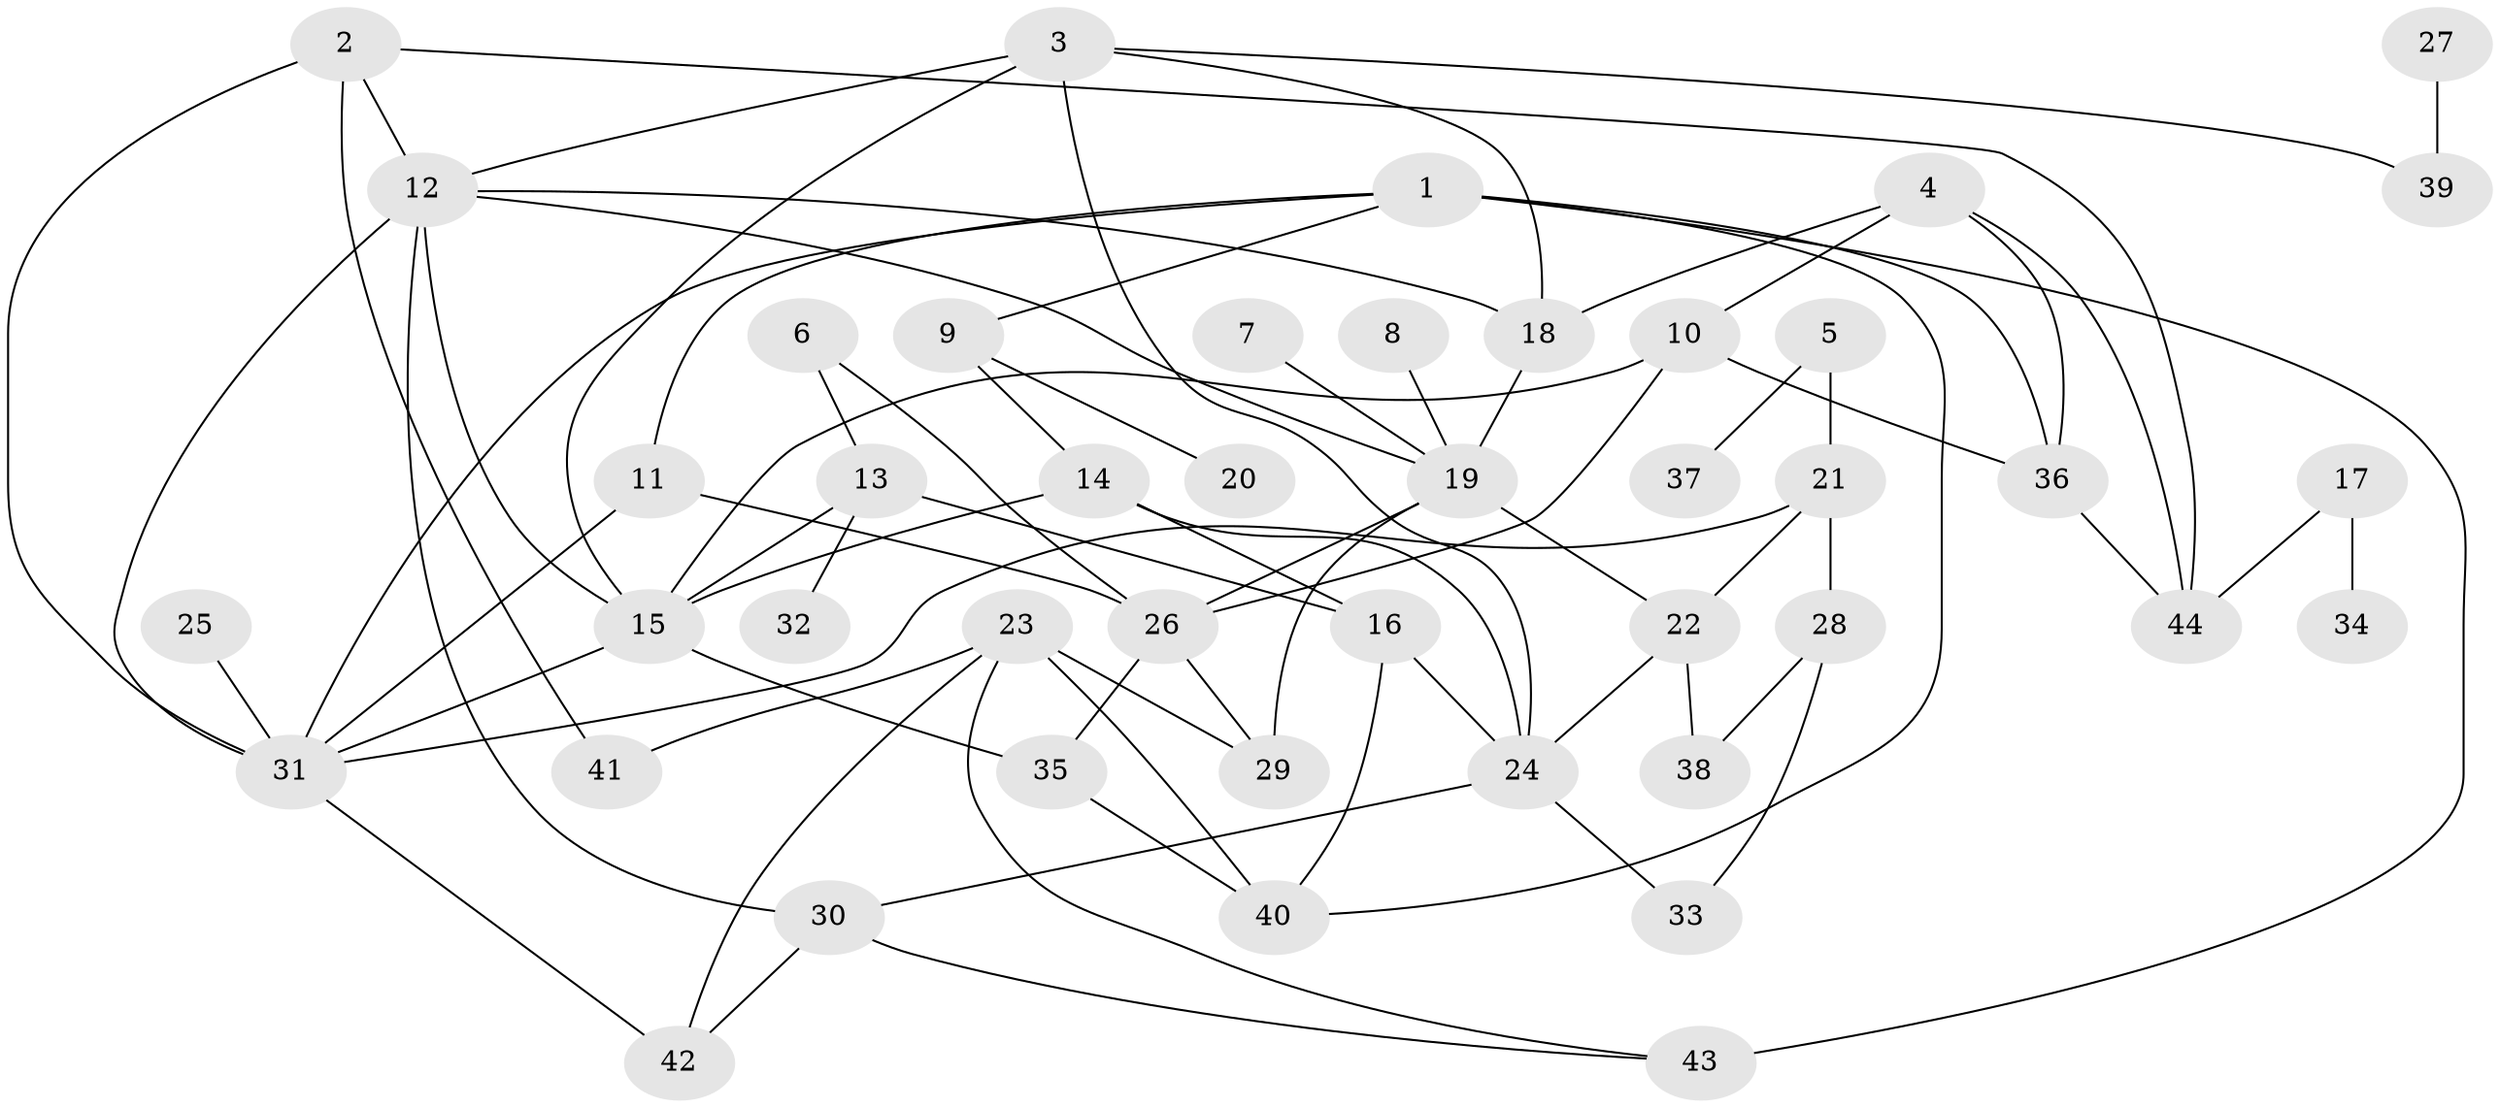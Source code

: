 // original degree distribution, {8: 0.022988505747126436, 11: 0.011494252873563218, 6: 0.011494252873563218, 1: 0.21839080459770116, 4: 0.11494252873563218, 5: 0.08045977011494253, 3: 0.27586206896551724, 2: 0.25287356321839083, 9: 0.011494252873563218}
// Generated by graph-tools (version 1.1) at 2025/01/03/09/25 03:01:09]
// undirected, 44 vertices, 76 edges
graph export_dot {
graph [start="1"]
  node [color=gray90,style=filled];
  1;
  2;
  3;
  4;
  5;
  6;
  7;
  8;
  9;
  10;
  11;
  12;
  13;
  14;
  15;
  16;
  17;
  18;
  19;
  20;
  21;
  22;
  23;
  24;
  25;
  26;
  27;
  28;
  29;
  30;
  31;
  32;
  33;
  34;
  35;
  36;
  37;
  38;
  39;
  40;
  41;
  42;
  43;
  44;
  1 -- 9 [weight=1.0];
  1 -- 11 [weight=1.0];
  1 -- 31 [weight=1.0];
  1 -- 36 [weight=1.0];
  1 -- 40 [weight=1.0];
  1 -- 43 [weight=2.0];
  2 -- 12 [weight=1.0];
  2 -- 31 [weight=1.0];
  2 -- 41 [weight=1.0];
  2 -- 44 [weight=1.0];
  3 -- 12 [weight=1.0];
  3 -- 15 [weight=1.0];
  3 -- 18 [weight=1.0];
  3 -- 24 [weight=1.0];
  3 -- 39 [weight=1.0];
  4 -- 10 [weight=1.0];
  4 -- 18 [weight=1.0];
  4 -- 36 [weight=1.0];
  4 -- 44 [weight=1.0];
  5 -- 21 [weight=1.0];
  5 -- 37 [weight=1.0];
  6 -- 13 [weight=1.0];
  6 -- 26 [weight=1.0];
  7 -- 19 [weight=1.0];
  8 -- 19 [weight=1.0];
  9 -- 14 [weight=2.0];
  9 -- 20 [weight=1.0];
  10 -- 15 [weight=1.0];
  10 -- 26 [weight=1.0];
  10 -- 36 [weight=1.0];
  11 -- 26 [weight=1.0];
  11 -- 31 [weight=1.0];
  12 -- 15 [weight=1.0];
  12 -- 18 [weight=1.0];
  12 -- 19 [weight=1.0];
  12 -- 30 [weight=1.0];
  12 -- 31 [weight=1.0];
  13 -- 15 [weight=1.0];
  13 -- 16 [weight=1.0];
  13 -- 32 [weight=1.0];
  14 -- 15 [weight=1.0];
  14 -- 16 [weight=1.0];
  14 -- 24 [weight=1.0];
  15 -- 31 [weight=2.0];
  15 -- 35 [weight=1.0];
  16 -- 24 [weight=1.0];
  16 -- 40 [weight=1.0];
  17 -- 34 [weight=1.0];
  17 -- 44 [weight=1.0];
  18 -- 19 [weight=1.0];
  19 -- 22 [weight=1.0];
  19 -- 26 [weight=1.0];
  19 -- 29 [weight=1.0];
  21 -- 22 [weight=2.0];
  21 -- 28 [weight=1.0];
  21 -- 31 [weight=1.0];
  22 -- 24 [weight=1.0];
  22 -- 38 [weight=1.0];
  23 -- 29 [weight=1.0];
  23 -- 40 [weight=1.0];
  23 -- 41 [weight=2.0];
  23 -- 42 [weight=1.0];
  23 -- 43 [weight=1.0];
  24 -- 30 [weight=1.0];
  24 -- 33 [weight=1.0];
  25 -- 31 [weight=2.0];
  26 -- 29 [weight=1.0];
  26 -- 35 [weight=1.0];
  27 -- 39 [weight=1.0];
  28 -- 33 [weight=1.0];
  28 -- 38 [weight=1.0];
  30 -- 42 [weight=1.0];
  30 -- 43 [weight=1.0];
  31 -- 42 [weight=2.0];
  35 -- 40 [weight=1.0];
  36 -- 44 [weight=1.0];
}
